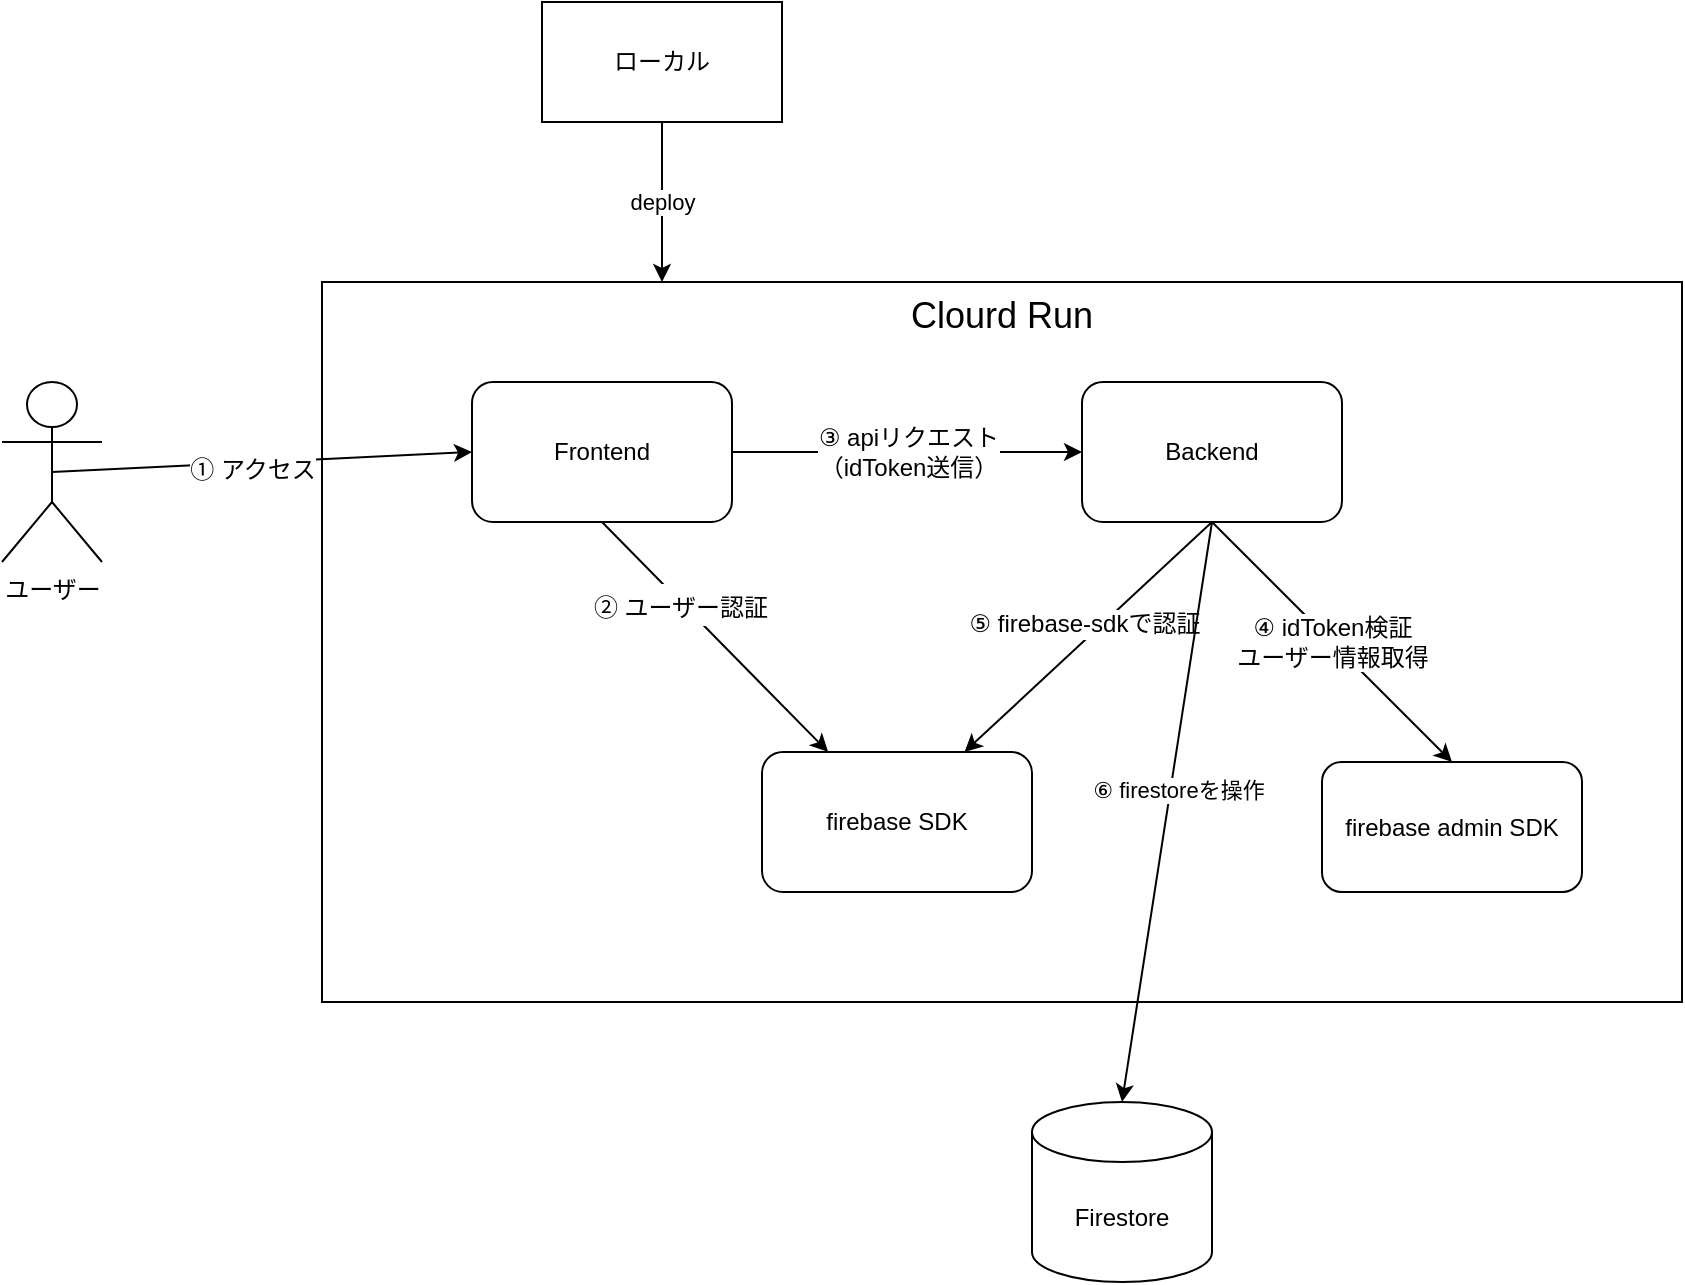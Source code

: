 <mxfile>
    <diagram id="HApKqCr7kuF3GitoXTNH" name="Page-1">
        <mxGraphModel dx="1851" dy="862" grid="1" gridSize="10" guides="1" tooltips="1" connect="1" arrows="1" fold="1" page="1" pageScale="1" pageWidth="827" pageHeight="1169" math="0" shadow="0">
            <root>
                <mxCell id="0"/>
                <mxCell id="1" parent="0"/>
                <mxCell id="32" value="&lt;font style=&quot;font-size: 18px;&quot;&gt;Clourd Run&lt;/font&gt;" style="rounded=0;whiteSpace=wrap;html=1;horizontal=1;verticalAlign=top;" parent="1" vertex="1">
                    <mxGeometry x="50" y="200" width="680" height="360" as="geometry"/>
                </mxCell>
                <mxCell id="6" value="ローカル" style="rounded=0;whiteSpace=wrap;html=1;" parent="1" vertex="1">
                    <mxGeometry x="160" y="60" width="120" height="60" as="geometry"/>
                </mxCell>
                <mxCell id="8" value="" style="endArrow=classic;html=1;exitX=0.5;exitY=1;exitDx=0;exitDy=0;entryX=0.25;entryY=0;entryDx=0;entryDy=0;" parent="1" source="6" target="32" edge="1">
                    <mxGeometry relative="1" as="geometry">
                        <mxPoint x="325" y="120" as="sourcePoint"/>
                        <mxPoint x="315" y="220" as="targetPoint"/>
                    </mxGeometry>
                </mxCell>
                <mxCell id="9" value="deploy" style="edgeLabel;resizable=0;html=1;align=center;verticalAlign=middle;" parent="8" connectable="0" vertex="1">
                    <mxGeometry relative="1" as="geometry"/>
                </mxCell>
                <mxCell id="21" style="edgeStyle=none;html=1;exitX=0.5;exitY=0.5;exitDx=0;exitDy=0;exitPerimeter=0;entryX=0;entryY=0.5;entryDx=0;entryDy=0;" parent="1" source="19" target="31" edge="1">
                    <mxGeometry relative="1" as="geometry">
                        <mxPoint x="170" y="325" as="targetPoint"/>
                    </mxGeometry>
                </mxCell>
                <mxCell id="39" value="① アクセス" style="edgeLabel;html=1;align=center;verticalAlign=middle;resizable=0;points=[];fontSize=12;" parent="21" vertex="1" connectable="0">
                    <mxGeometry x="-0.054" y="-3" relative="1" as="geometry">
                        <mxPoint as="offset"/>
                    </mxGeometry>
                </mxCell>
                <mxCell id="19" value="ユーザー" style="shape=umlActor;verticalLabelPosition=bottom;verticalAlign=top;html=1;" parent="1" vertex="1">
                    <mxGeometry x="-110" y="250" width="50" height="90" as="geometry"/>
                </mxCell>
                <mxCell id="40" value="④ idToken検証&lt;br&gt;ユーザー情報取得" style="edgeStyle=none;html=1;exitX=0.5;exitY=1;exitDx=0;exitDy=0;entryX=0.5;entryY=0;entryDx=0;entryDy=0;fontSize=12;" parent="1" source="30" target="34" edge="1">
                    <mxGeometry relative="1" as="geometry"/>
                </mxCell>
                <mxCell id="43" style="edgeStyle=none;html=1;exitX=0.5;exitY=1;exitDx=0;exitDy=0;entryX=0.75;entryY=0;entryDx=0;entryDy=0;fontSize=12;" parent="1" source="30" target="35" edge="1">
                    <mxGeometry relative="1" as="geometry"/>
                </mxCell>
                <mxCell id="44" value="⑤ firebase-sdkで認証" style="edgeLabel;html=1;align=center;verticalAlign=middle;resizable=0;points=[];fontSize=12;" parent="43" vertex="1" connectable="0">
                    <mxGeometry x="-0.269" y="2" relative="1" as="geometry">
                        <mxPoint x="-21" y="7" as="offset"/>
                    </mxGeometry>
                </mxCell>
                <mxCell id="30" value="Backend" style="rounded=1;whiteSpace=wrap;html=1;" parent="1" vertex="1">
                    <mxGeometry x="430" y="250" width="130" height="70" as="geometry"/>
                </mxCell>
                <mxCell id="17" value="" style="endArrow=classic;html=1;entryX=0.5;entryY=0;entryDx=0;entryDy=0;entryPerimeter=0;exitX=0.5;exitY=1;exitDx=0;exitDy=0;" parent="1" source="30" target="5" edge="1">
                    <mxGeometry width="50" height="50" relative="1" as="geometry">
                        <mxPoint x="380" y="370" as="sourcePoint"/>
                        <mxPoint x="360" y="450" as="targetPoint"/>
                    </mxGeometry>
                </mxCell>
                <mxCell id="45" value="⑥ firestoreを操作" style="edgeLabel;html=1;align=center;verticalAlign=middle;resizable=0;points=[];" parent="17" vertex="1" connectable="0">
                    <mxGeometry x="-0.083" y="3" relative="1" as="geometry">
                        <mxPoint as="offset"/>
                    </mxGeometry>
                </mxCell>
                <mxCell id="5" value="Firestore" style="shape=cylinder3;whiteSpace=wrap;html=1;boundedLbl=1;backgroundOutline=1;size=15;" parent="1" vertex="1">
                    <mxGeometry x="405" y="610" width="90" height="90" as="geometry"/>
                </mxCell>
                <mxCell id="36" style="edgeStyle=none;html=1;exitX=0.5;exitY=1;exitDx=0;exitDy=0;fontSize=18;" parent="1" source="31" target="35" edge="1">
                    <mxGeometry relative="1" as="geometry"/>
                </mxCell>
                <mxCell id="37" value="&lt;font style=&quot;font-size: 12px;&quot;&gt;② ユーザー認証&lt;/font&gt;" style="edgeLabel;html=1;align=center;verticalAlign=middle;resizable=0;points=[];fontSize=18;" parent="36" vertex="1" connectable="0">
                    <mxGeometry x="-0.308" y="-1" relative="1" as="geometry">
                        <mxPoint as="offset"/>
                    </mxGeometry>
                </mxCell>
                <mxCell id="38" value="③ apiリクエスト&lt;br&gt;（idToken送信）" style="edgeStyle=none;html=1;exitX=1;exitY=0.5;exitDx=0;exitDy=0;fontSize=12;" parent="1" source="31" target="30" edge="1">
                    <mxGeometry relative="1" as="geometry"/>
                </mxCell>
                <mxCell id="31" value="Frontend" style="rounded=1;whiteSpace=wrap;html=1;" parent="1" vertex="1">
                    <mxGeometry x="125" y="250" width="130" height="70" as="geometry"/>
                </mxCell>
                <mxCell id="34" value="firebase admin SDK" style="rounded=1;whiteSpace=wrap;html=1;" parent="1" vertex="1">
                    <mxGeometry x="550" y="440" width="130" height="65" as="geometry"/>
                </mxCell>
                <mxCell id="35" value="firebase SDK" style="rounded=1;whiteSpace=wrap;html=1;" parent="1" vertex="1">
                    <mxGeometry x="270" y="435" width="135" height="70" as="geometry"/>
                </mxCell>
            </root>
        </mxGraphModel>
    </diagram>
</mxfile>